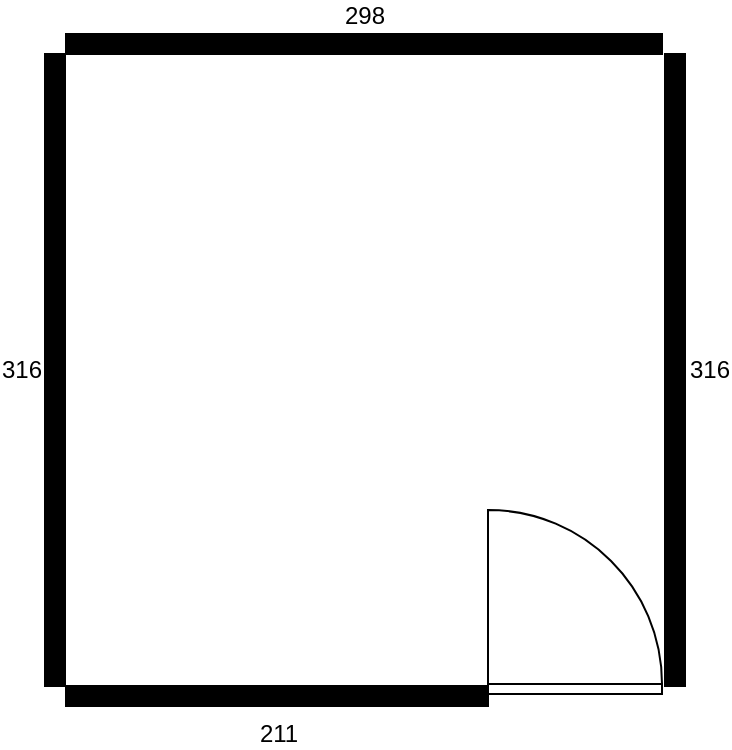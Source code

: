 <mxfile version="20.2.6" type="github">
  <diagram name="Page-1" id="38b20595-45e3-9b7f-d5ca-b57f44c5b66d">
    <mxGraphModel dx="981" dy="520" grid="1" gridSize="10" guides="1" tooltips="1" connect="1" arrows="1" fold="1" page="1" pageScale="1" pageWidth="1100" pageHeight="850" background="none" math="0" shadow="0">
      <root>
        <mxCell id="0" />
        <mxCell id="1" parent="0" />
        <mxCell id="tMGvmp33VKiSXYg-ixcq-1" value="298" style="verticalLabelPosition=top;html=1;verticalAlign=bottom;align=center;shape=mxgraph.floorplan.wall;fillColor=#000000;labelPosition=center;" vertex="1" parent="1">
          <mxGeometry x="240" y="80" width="298" height="10" as="geometry" />
        </mxCell>
        <mxCell id="tMGvmp33VKiSXYg-ixcq-2" value="211" style="verticalLabelPosition=bottom;html=1;verticalAlign=top;align=center;shape=mxgraph.floorplan.wall;fillColor=#000000;labelPosition=center;" vertex="1" parent="1">
          <mxGeometry x="240" y="406" width="211" height="10" as="geometry" />
        </mxCell>
        <mxCell id="tMGvmp33VKiSXYg-ixcq-3" value="316" style="verticalLabelPosition=middle;html=1;verticalAlign=middle;align=left;shape=mxgraph.floorplan.wall;fillColor=#000000;labelPosition=right;direction=south;" vertex="1" parent="1">
          <mxGeometry x="539" y="90" width="11" height="316" as="geometry" />
        </mxCell>
        <mxCell id="tMGvmp33VKiSXYg-ixcq-4" value="316" style="verticalLabelPosition=middle;html=1;verticalAlign=middle;align=right;shape=mxgraph.floorplan.wall;fillColor=#000000;labelPosition=left;direction=south;" vertex="1" parent="1">
          <mxGeometry x="229" y="90" width="11" height="316" as="geometry" />
        </mxCell>
        <mxCell id="tMGvmp33VKiSXYg-ixcq-7" value="" style="verticalLabelPosition=bottom;html=1;verticalAlign=top;align=center;shape=mxgraph.floorplan.doorRight;direction=west;" vertex="1" parent="1">
          <mxGeometry x="451" y="336" width="87" height="74" as="geometry" />
        </mxCell>
      </root>
    </mxGraphModel>
  </diagram>
</mxfile>
